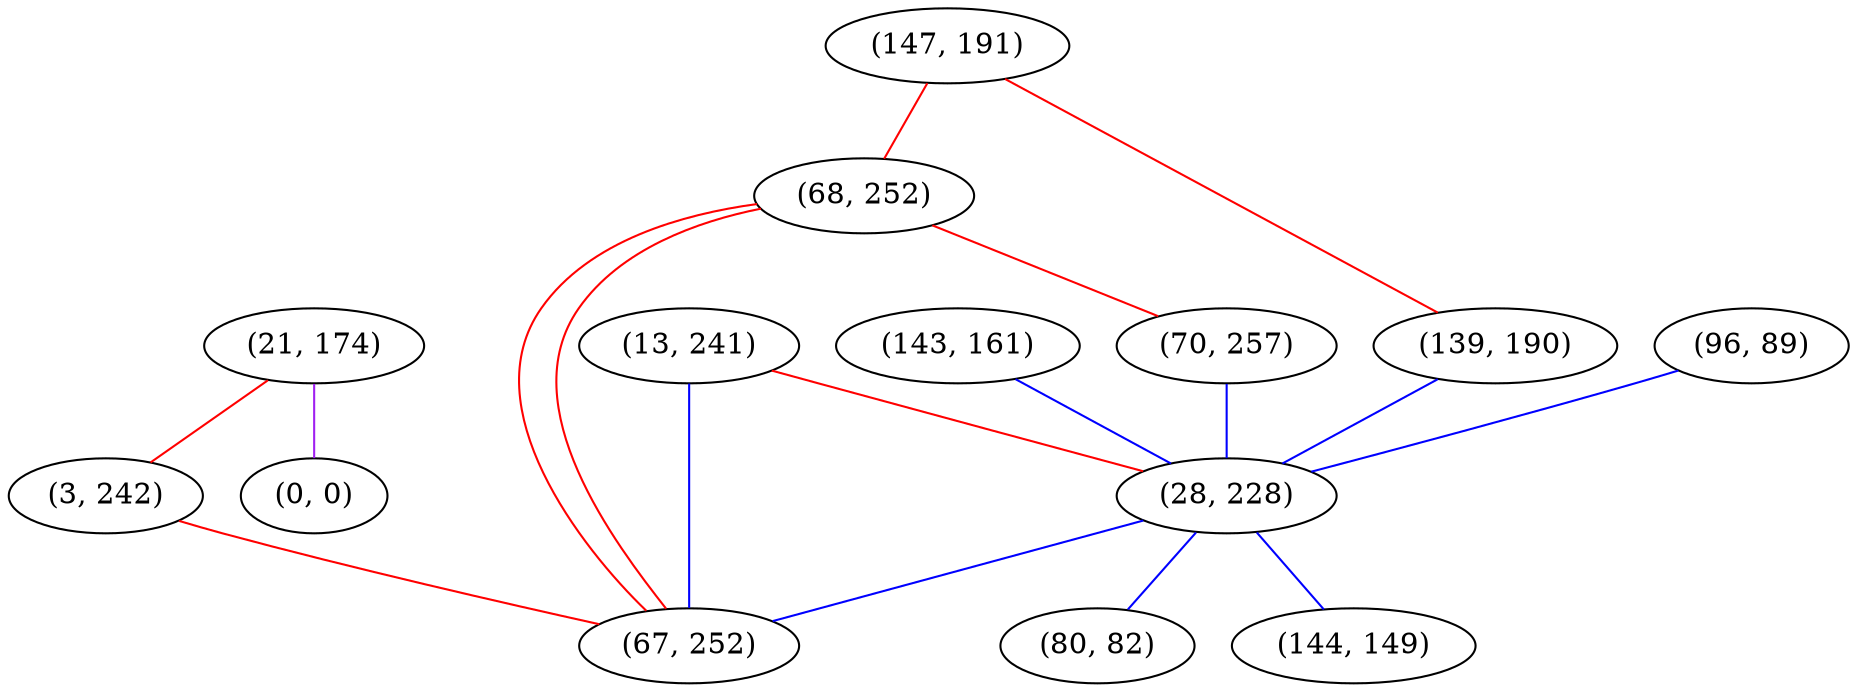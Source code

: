 graph "" {
"(21, 174)";
"(147, 191)";
"(68, 252)";
"(139, 190)";
"(96, 89)";
"(70, 257)";
"(0, 0)";
"(143, 161)";
"(13, 241)";
"(3, 242)";
"(28, 228)";
"(67, 252)";
"(144, 149)";
"(80, 82)";
"(21, 174)" -- "(3, 242)"  [color=red, key=0, weight=1];
"(21, 174)" -- "(0, 0)"  [color=purple, key=0, weight=4];
"(147, 191)" -- "(68, 252)"  [color=red, key=0, weight=1];
"(147, 191)" -- "(139, 190)"  [color=red, key=0, weight=1];
"(68, 252)" -- "(70, 257)"  [color=red, key=0, weight=1];
"(68, 252)" -- "(67, 252)"  [color=red, key=0, weight=1];
"(68, 252)" -- "(67, 252)"  [color=red, key=1, weight=1];
"(139, 190)" -- "(28, 228)"  [color=blue, key=0, weight=3];
"(96, 89)" -- "(28, 228)"  [color=blue, key=0, weight=3];
"(70, 257)" -- "(28, 228)"  [color=blue, key=0, weight=3];
"(143, 161)" -- "(28, 228)"  [color=blue, key=0, weight=3];
"(13, 241)" -- "(28, 228)"  [color=red, key=0, weight=1];
"(13, 241)" -- "(67, 252)"  [color=blue, key=0, weight=3];
"(3, 242)" -- "(67, 252)"  [color=red, key=0, weight=1];
"(28, 228)" -- "(144, 149)"  [color=blue, key=0, weight=3];
"(28, 228)" -- "(67, 252)"  [color=blue, key=0, weight=3];
"(28, 228)" -- "(80, 82)"  [color=blue, key=0, weight=3];
}
